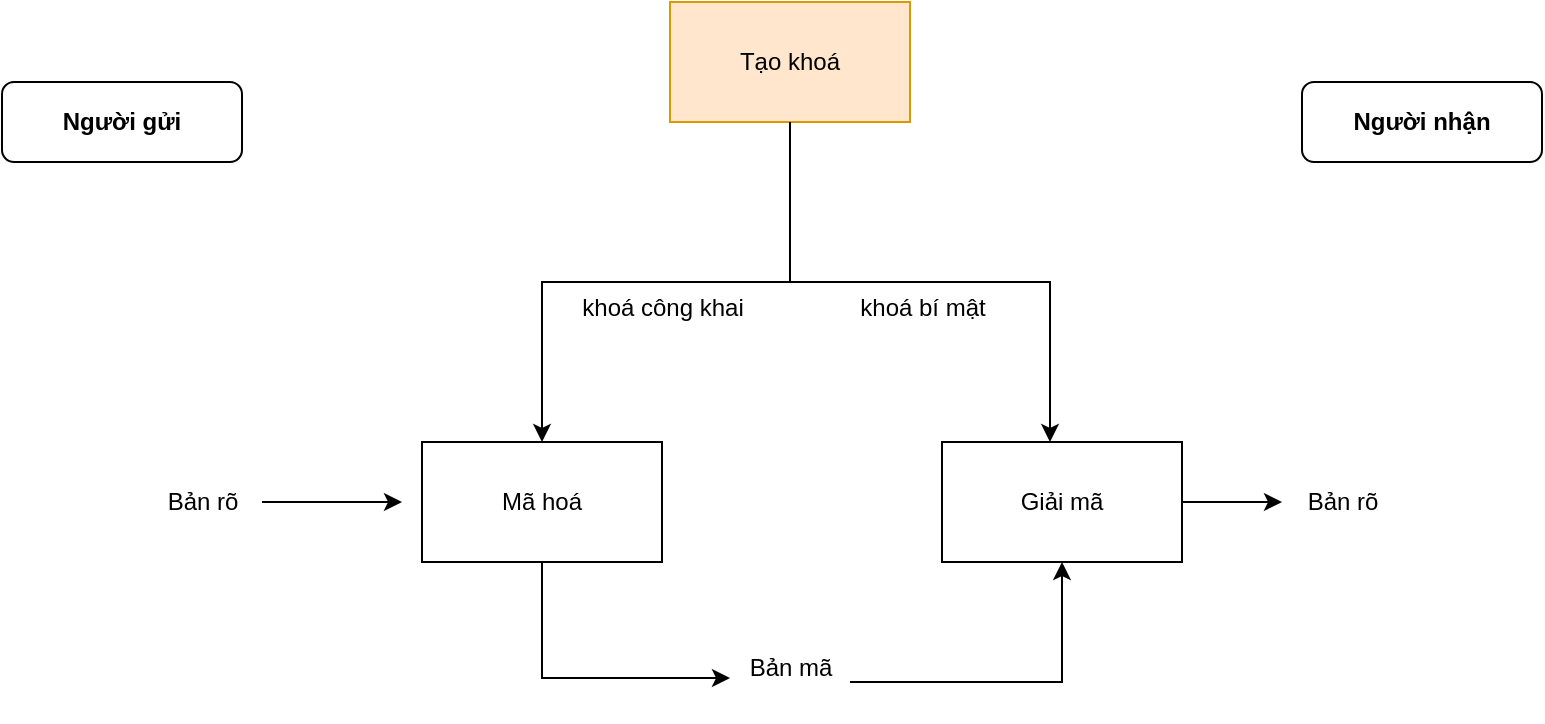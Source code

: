 <mxfile version="28.0.6">
  <diagram name="Page-1" id="bZWqScsN9GADdsGWAhHV">
    <mxGraphModel dx="1426" dy="832" grid="1" gridSize="10" guides="1" tooltips="1" connect="1" arrows="1" fold="1" page="1" pageScale="1" pageWidth="827" pageHeight="1169" math="0" shadow="0">
      <root>
        <mxCell id="0" />
        <mxCell id="1" parent="0" />
        <mxCell id="IC1V_6KefhM5zxOQnxIs-1" value="Mã hoá" style="rounded=0;whiteSpace=wrap;html=1;" vertex="1" parent="1">
          <mxGeometry x="230" y="400" width="120" height="60" as="geometry" />
        </mxCell>
        <mxCell id="IC1V_6KefhM5zxOQnxIs-13" style="edgeStyle=orthogonalEdgeStyle;rounded=0;orthogonalLoop=1;jettySize=auto;html=1;" edge="1" parent="1" source="IC1V_6KefhM5zxOQnxIs-2">
          <mxGeometry relative="1" as="geometry">
            <mxPoint x="660" y="430" as="targetPoint" />
          </mxGeometry>
        </mxCell>
        <mxCell id="IC1V_6KefhM5zxOQnxIs-2" value="Giải mã" style="rounded=0;whiteSpace=wrap;html=1;" vertex="1" parent="1">
          <mxGeometry x="490" y="400" width="120" height="60" as="geometry" />
        </mxCell>
        <mxCell id="IC1V_6KefhM5zxOQnxIs-4" style="edgeStyle=orthogonalEdgeStyle;rounded=0;orthogonalLoop=1;jettySize=auto;html=1;exitX=0.5;exitY=1;exitDx=0;exitDy=0;entryX=0.5;entryY=0;entryDx=0;entryDy=0;" edge="1" parent="1" source="IC1V_6KefhM5zxOQnxIs-3" target="IC1V_6KefhM5zxOQnxIs-1">
          <mxGeometry relative="1" as="geometry" />
        </mxCell>
        <mxCell id="IC1V_6KefhM5zxOQnxIs-3" value="Tạo khoá" style="rounded=0;whiteSpace=wrap;html=1;fillColor=#ffe6cc;strokeColor=#d79b00;" vertex="1" parent="1">
          <mxGeometry x="354" y="180" width="120" height="60" as="geometry" />
        </mxCell>
        <mxCell id="IC1V_6KefhM5zxOQnxIs-5" style="edgeStyle=orthogonalEdgeStyle;rounded=0;orthogonalLoop=1;jettySize=auto;html=1;exitX=0.5;exitY=1;exitDx=0;exitDy=0;entryX=0.45;entryY=0;entryDx=0;entryDy=0;entryPerimeter=0;" edge="1" parent="1" source="IC1V_6KefhM5zxOQnxIs-3" target="IC1V_6KefhM5zxOQnxIs-2">
          <mxGeometry relative="1" as="geometry" />
        </mxCell>
        <mxCell id="IC1V_6KefhM5zxOQnxIs-6" value="khoá công khai" style="text;html=1;align=center;verticalAlign=middle;resizable=0;points=[];autosize=1;strokeColor=none;fillColor=none;" vertex="1" parent="1">
          <mxGeometry x="300" y="318" width="100" height="30" as="geometry" />
        </mxCell>
        <mxCell id="IC1V_6KefhM5zxOQnxIs-7" value="khoá bí mật" style="text;html=1;align=center;verticalAlign=middle;resizable=0;points=[];autosize=1;strokeColor=none;fillColor=none;" vertex="1" parent="1">
          <mxGeometry x="435" y="318" width="90" height="30" as="geometry" />
        </mxCell>
        <mxCell id="IC1V_6KefhM5zxOQnxIs-14" style="edgeStyle=orthogonalEdgeStyle;rounded=0;orthogonalLoop=1;jettySize=auto;html=1;" edge="1" parent="1" source="IC1V_6KefhM5zxOQnxIs-8">
          <mxGeometry relative="1" as="geometry">
            <mxPoint x="220" y="430" as="targetPoint" />
          </mxGeometry>
        </mxCell>
        <mxCell id="IC1V_6KefhM5zxOQnxIs-8" value="Bản rõ" style="text;html=1;align=center;verticalAlign=middle;resizable=0;points=[];autosize=1;strokeColor=none;fillColor=none;" vertex="1" parent="1">
          <mxGeometry x="90" y="415" width="60" height="30" as="geometry" />
        </mxCell>
        <mxCell id="IC1V_6KefhM5zxOQnxIs-12" style="edgeStyle=orthogonalEdgeStyle;rounded=0;orthogonalLoop=1;jettySize=auto;html=1;entryX=0.5;entryY=1;entryDx=0;entryDy=0;" edge="1" parent="1" source="IC1V_6KefhM5zxOQnxIs-9" target="IC1V_6KefhM5zxOQnxIs-2">
          <mxGeometry relative="1" as="geometry" />
        </mxCell>
        <mxCell id="IC1V_6KefhM5zxOQnxIs-9" value="Bản mã&lt;div&gt;&lt;br&gt;&lt;/div&gt;" style="text;html=1;align=center;verticalAlign=middle;resizable=0;points=[];autosize=1;strokeColor=none;fillColor=none;" vertex="1" parent="1">
          <mxGeometry x="384" y="500" width="60" height="40" as="geometry" />
        </mxCell>
        <mxCell id="IC1V_6KefhM5zxOQnxIs-10" value="Bản rõ" style="text;html=1;align=center;verticalAlign=middle;resizable=0;points=[];autosize=1;strokeColor=none;fillColor=none;" vertex="1" parent="1">
          <mxGeometry x="660" y="415" width="60" height="30" as="geometry" />
        </mxCell>
        <mxCell id="IC1V_6KefhM5zxOQnxIs-11" style="edgeStyle=orthogonalEdgeStyle;rounded=0;orthogonalLoop=1;jettySize=auto;html=1;exitX=0.5;exitY=1;exitDx=0;exitDy=0;entryX=0;entryY=0.45;entryDx=0;entryDy=0;entryPerimeter=0;" edge="1" parent="1" source="IC1V_6KefhM5zxOQnxIs-1" target="IC1V_6KefhM5zxOQnxIs-9">
          <mxGeometry relative="1" as="geometry" />
        </mxCell>
        <mxCell id="IC1V_6KefhM5zxOQnxIs-16" value="Người gửi" style="rounded=1;whiteSpace=wrap;html=1;fontStyle=1" vertex="1" parent="1">
          <mxGeometry x="20" y="220" width="120" height="40" as="geometry" />
        </mxCell>
        <mxCell id="IC1V_6KefhM5zxOQnxIs-17" value="Người nhận" style="rounded=1;whiteSpace=wrap;html=1;fontStyle=1" vertex="1" parent="1">
          <mxGeometry x="670" y="220" width="120" height="40" as="geometry" />
        </mxCell>
      </root>
    </mxGraphModel>
  </diagram>
</mxfile>
